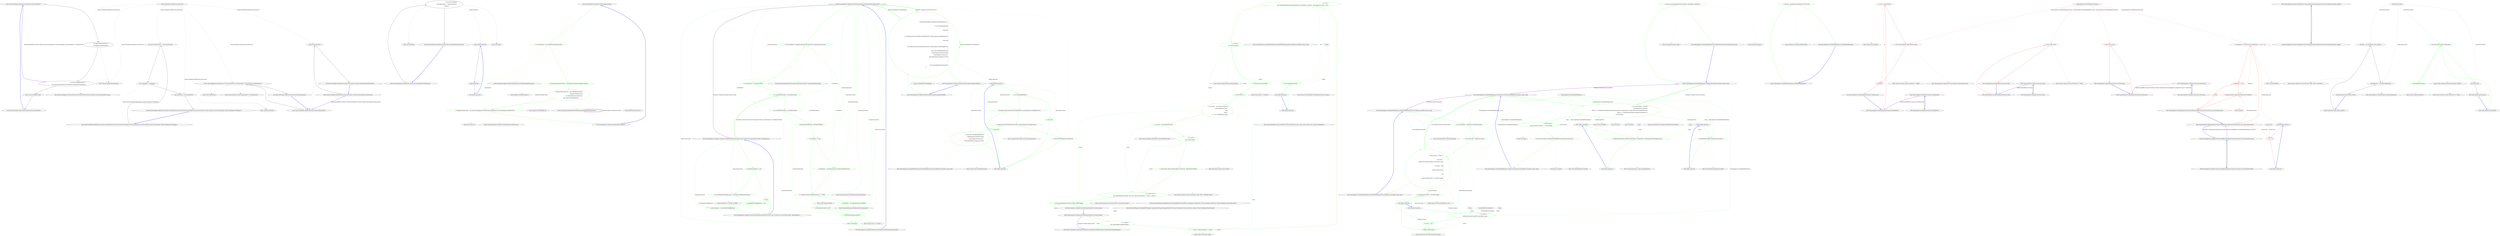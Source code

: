 digraph  {
m0_6 [cluster="Nancy.ViewEngines.DefaultViewLocationCache.GetLocatedViews()", file="DefaultViewLocationCache.cs", label="Entry Nancy.ViewEngines.DefaultViewLocationCache.GetLocatedViews()", span="19-19"];
m0_7 [cluster="Nancy.ViewEngines.DefaultViewLocationCache.GetLocatedViews()", file="DefaultViewLocationCache.cs", label="var supportedViewExtensions =\r\n                GetSupportedViewExtensions()", span="21-22"];
m0_8 [cluster="Nancy.ViewEngines.DefaultViewLocationCache.GetLocatedViews()", file="DefaultViewLocationCache.cs", label="var viewsLocatedByProviders = \r\n                this.viewLocationProvider.GetLocatedViews(supportedViewExtensions)", span="24-25"];
m0_9 [cluster="Nancy.ViewEngines.DefaultViewLocationCache.GetLocatedViews()", file="DefaultViewLocationCache.cs", label="return viewsLocatedByProviders;", span="27-27"];
m0_10 [cluster="Nancy.ViewEngines.DefaultViewLocationCache.GetLocatedViews()", file="DefaultViewLocationCache.cs", label="Exit Nancy.ViewEngines.DefaultViewLocationCache.GetLocatedViews()", span="19-19"];
m0_12 [cluster="Nancy.ViewEngines.IViewLocationProvider.GetLocatedViews(System.Collections.Generic.IEnumerable<string>)", file="DefaultViewLocationCache.cs", label="Entry Nancy.ViewEngines.IViewLocationProvider.GetLocatedViews(System.Collections.Generic.IEnumerable<string>)", span="15-15"];
m0_25 [cluster="Unk.GetEnumerator", file="DefaultViewLocationCache.cs", label="Entry Unk.GetEnumerator", span=""];
m0_21 [cluster="Nancy.ViewEngines.DefaultViewLocationCache.GetEnumerator()", file="DefaultViewLocationCache.cs", label="Entry Nancy.ViewEngines.DefaultViewLocationCache.GetEnumerator()", span="37-37"];
m0_22 [cluster="Nancy.ViewEngines.DefaultViewLocationCache.GetEnumerator()", file="DefaultViewLocationCache.cs", label="return StaticConfiguration.DisableCaches ? this.GetLocatedViews().GetEnumerator() : this.locatedViews.GetEnumerator();", span="39-39"];
m0_23 [cluster="Nancy.ViewEngines.DefaultViewLocationCache.GetEnumerator()", file="DefaultViewLocationCache.cs", label="Exit Nancy.ViewEngines.DefaultViewLocationCache.GetEnumerator()", span="37-37"];
m0_26 [cluster="Nancy.ViewEngines.DefaultViewLocationCache.System.Collections.IEnumerable.GetEnumerator()", file="DefaultViewLocationCache.cs", label="Entry Nancy.ViewEngines.DefaultViewLocationCache.System.Collections.IEnumerable.GetEnumerator()", span="42-42"];
m0_27 [cluster="Nancy.ViewEngines.DefaultViewLocationCache.System.Collections.IEnumerable.GetEnumerator()", file="DefaultViewLocationCache.cs", label="return GetEnumerator();", span="44-44"];
m0_28 [cluster="Nancy.ViewEngines.DefaultViewLocationCache.System.Collections.IEnumerable.GetEnumerator()", file="DefaultViewLocationCache.cs", label="Exit Nancy.ViewEngines.DefaultViewLocationCache.System.Collections.IEnumerable.GetEnumerator()", span="42-42"];
m0_11 [cluster="Unk.GetSupportedViewExtensions", file="DefaultViewLocationCache.cs", label="Entry Unk.GetSupportedViewExtensions", span=""];
m0_16 [cluster="Unk.SelectMany", file="DefaultViewLocationCache.cs", label="Entry Unk.SelectMany", span=""];
m0_24 [cluster="System.Collections.Generic.IEnumerable<T>.GetEnumerator()", file="DefaultViewLocationCache.cs", label="Entry System.Collections.Generic.IEnumerable<T>.GetEnumerator()", span="0-0"];
m0_5 [cluster="Unk.GetLocatedViews", file="DefaultViewLocationCache.cs", label="Entry Unk.GetLocatedViews", span=""];
m0_0 [cluster="Nancy.ViewEngines.DefaultViewLocationCache.DefaultViewLocationCache(Nancy.ViewEngines.IViewLocationProvider, System.Collections.Generic.IEnumerable<Nancy.ViewEngines.IViewEngine>)", file="DefaultViewLocationCache.cs", label="Entry Nancy.ViewEngines.DefaultViewLocationCache.DefaultViewLocationCache(Nancy.ViewEngines.IViewLocationProvider, System.Collections.Generic.IEnumerable<Nancy.ViewEngines.IViewEngine>)", span="12-12"];
m0_1 [cluster="Nancy.ViewEngines.DefaultViewLocationCache.DefaultViewLocationCache(Nancy.ViewEngines.IViewLocationProvider, System.Collections.Generic.IEnumerable<Nancy.ViewEngines.IViewEngine>)", file="DefaultViewLocationCache.cs", label="this.viewLocationProvider = viewLocationProvider", span="14-14"];
m0_2 [cluster="Nancy.ViewEngines.DefaultViewLocationCache.DefaultViewLocationCache(Nancy.ViewEngines.IViewLocationProvider, System.Collections.Generic.IEnumerable<Nancy.ViewEngines.IViewEngine>)", file="DefaultViewLocationCache.cs", label="this.viewEngines = viewEngines", span="15-15"];
m0_3 [cluster="Nancy.ViewEngines.DefaultViewLocationCache.DefaultViewLocationCache(Nancy.ViewEngines.IViewLocationProvider, System.Collections.Generic.IEnumerable<Nancy.ViewEngines.IViewEngine>)", file="DefaultViewLocationCache.cs", label="this.locatedViews = GetLocatedViews()", span="16-16"];
m0_4 [cluster="Nancy.ViewEngines.DefaultViewLocationCache.DefaultViewLocationCache(Nancy.ViewEngines.IViewLocationProvider, System.Collections.Generic.IEnumerable<Nancy.ViewEngines.IViewEngine>)", file="DefaultViewLocationCache.cs", label="Exit Nancy.ViewEngines.DefaultViewLocationCache.DefaultViewLocationCache(Nancy.ViewEngines.IViewLocationProvider, System.Collections.Generic.IEnumerable<Nancy.ViewEngines.IViewEngine>)", span="12-12"];
m0_13 [cluster="Nancy.ViewEngines.DefaultViewLocationCache.GetSupportedViewExtensions()", file="DefaultViewLocationCache.cs", label="Entry Nancy.ViewEngines.DefaultViewLocationCache.GetSupportedViewExtensions()", span="30-30"];
m0_14 [cluster="Nancy.ViewEngines.DefaultViewLocationCache.GetSupportedViewExtensions()", file="DefaultViewLocationCache.cs", label="return this.viewEngines\r\n                .SelectMany(engine => engine.Extensions)\r\n                .Distinct();", span="32-34"];
m0_15 [cluster="Nancy.ViewEngines.DefaultViewLocationCache.GetSupportedViewExtensions()", file="DefaultViewLocationCache.cs", label="Exit Nancy.ViewEngines.DefaultViewLocationCache.GetSupportedViewExtensions()", span="30-30"];
m0_18 [cluster="lambda expression", file="DefaultViewLocationCache.cs", label="Entry lambda expression", span="33-33"];
m0_19 [cluster="lambda expression", file="DefaultViewLocationCache.cs", label="engine.Extensions", span="33-33"];
m0_20 [cluster="lambda expression", file="DefaultViewLocationCache.cs", label="Exit lambda expression", span="33-33"];
m0_17 [cluster="Unk.Distinct", file="DefaultViewLocationCache.cs", label="Entry Unk.Distinct", span=""];
m0_29 [file="DefaultViewLocationCache.cs", label="Nancy.ViewEngines.DefaultViewLocationCache", span=""];
m1_0 [cluster="Nancy.Diagnostics.DiagnosticsHook.DiagnosticsHook()", file="DiagnosticsHook.cs", label="Entry Nancy.Diagnostics.DiagnosticsHook.DiagnosticsHook()", span="18-18"];
m1_1 [cluster="Nancy.Diagnostics.DiagnosticsHook.DiagnosticsHook()", color=green, community=0, file="DiagnosticsHook.cs", label="0: var keyGenerator = new DefaultModuleKeyGenerator()", span="20-20"];
m1_2 [cluster="Nancy.Diagnostics.DiagnosticsHook.DiagnosticsHook()", color=green, community=0, file="DiagnosticsHook.cs", label="0: var diagnosticsModuleCatalog = new DiagnosticsModuleCatalog(keyGenerator)", span="21-21"];
m1_4 [cluster="Nancy.Diagnostics.DiagnosticsHook.DiagnosticsHook()", color=green, community=0, file="DiagnosticsHook.cs", label="0: DiagnosticsRouteCache = new RouteCache(diagnosticsModuleCatalog, keyGenerator, new DefaultNancyContextFactory())", span="28-28"];
m1_3 [cluster="Nancy.Diagnostics.DiagnosticsHook.DiagnosticsHook()", color=green, community=1, file="DiagnosticsHook.cs", label="1: DiagnosticsRouteResolver = new DefaultRouteResolver(\r\n                diagnosticsModuleCatalog,\r\n                new DefaultRoutePatternMatcher(),\r\n                new DiagnosticsModuleBuilder())", span="23-26"];
m1_5 [cluster="Nancy.Diagnostics.DiagnosticsHook.DiagnosticsHook()", file="DiagnosticsHook.cs", label="Exit Nancy.Diagnostics.DiagnosticsHook.DiagnosticsHook()", span="18-18"];
m1_29 [cluster="Nancy.Diagnostics.DiagnosticsHook.ExecuteDiagnosticsModule(Nancy.NancyContext)", file="DiagnosticsHook.cs", label="Entry Nancy.Diagnostics.DiagnosticsHook.ExecuteDiagnosticsModule(Nancy.NancyContext)", span="58-58"];
m1_30 [cluster="Nancy.Diagnostics.DiagnosticsHook.ExecuteDiagnosticsModule(Nancy.NancyContext)", color=green, community=0, file="DiagnosticsHook.cs", label="0: var resolveResult = DiagnosticsRouteResolver.Resolve(ctx, DiagnosticsRouteCache)", span="61-61"];
m1_31 [cluster="Nancy.Diagnostics.DiagnosticsHook.ExecuteDiagnosticsModule(Nancy.NancyContext)", color=green, community=0, file="DiagnosticsHook.cs", label="0: ctx.Parameters = resolveResult.Item2", span="63-63"];
m1_32 [cluster="Nancy.Diagnostics.DiagnosticsHook.ExecuteDiagnosticsModule(Nancy.NancyContext)", color=green, community=0, file="DiagnosticsHook.cs", label="1: var resolveResultPreReq = resolveResult.Item3", span="64-64"];
m1_33 [cluster="Nancy.Diagnostics.DiagnosticsHook.ExecuteDiagnosticsModule(Nancy.NancyContext)", color=green, community=0, file="DiagnosticsHook.cs", label="0: var resolveResultPostReq = resolveResult.Item4", span="65-65"];
m1_36 [cluster="Nancy.Diagnostics.DiagnosticsHook.ExecuteDiagnosticsModule(Nancy.NancyContext)", color=green, community=0, file="DiagnosticsHook.cs", label="1: ctx.Response = resolveResult.Item1.Invoke(resolveResult.Item2)", span="70-70"];
m1_34 [cluster="Nancy.Diagnostics.DiagnosticsHook.ExecuteDiagnosticsModule(Nancy.NancyContext)", color=green, community=0, file="DiagnosticsHook.cs", label="1: ExecuteRoutePreReq(ctx, resolveResultPreReq)", span="66-66"];
m1_35 [cluster="Nancy.Diagnostics.DiagnosticsHook.ExecuteDiagnosticsModule(Nancy.NancyContext)", color=green, community=0, file="DiagnosticsHook.cs", label="0: ctx.Response == null", span="68-68"];
m1_37 [cluster="Nancy.Diagnostics.DiagnosticsHook.ExecuteDiagnosticsModule(Nancy.NancyContext)", color=green, community=0, file="DiagnosticsHook.cs", label="0: ctx.Request.Method.ToUpperInvariant() == ''HEAD''", span="73-73"];
m1_38 [cluster="Nancy.Diagnostics.DiagnosticsHook.ExecuteDiagnosticsModule(Nancy.NancyContext)", color=green, community=0, file="DiagnosticsHook.cs", label="1: ctx.Response = new HeadResponse(ctx.Response)", span="75-75"];
m1_39 [cluster="Nancy.Diagnostics.DiagnosticsHook.ExecuteDiagnosticsModule(Nancy.NancyContext)", color=green, community=0, file="DiagnosticsHook.cs", label="0: resolveResultPostReq != null", span="78-78"];
m1_40 [cluster="Nancy.Diagnostics.DiagnosticsHook.ExecuteDiagnosticsModule(Nancy.NancyContext)", color=green, community=0, file="DiagnosticsHook.cs", label="1: resolveResultPostReq.Invoke(ctx)", span="80-80"];
m1_41 [cluster="Nancy.Diagnostics.DiagnosticsHook.ExecuteDiagnosticsModule(Nancy.NancyContext)", color=green, community=0, file="DiagnosticsHook.cs", label="0: return ctx.Response;", span="84-84"];
m1_42 [cluster="Nancy.Diagnostics.DiagnosticsHook.ExecuteDiagnosticsModule(Nancy.NancyContext)", file="DiagnosticsHook.cs", label="Exit Nancy.Diagnostics.DiagnosticsHook.ExecuteDiagnosticsModule(Nancy.NancyContext)", span="58-58"];
m1_6 [cluster="Nancy.Bootstrapper.DefaultModuleKeyGenerator.DefaultModuleKeyGenerator()", file="DiagnosticsHook.cs", label="Entry Nancy.Bootstrapper.DefaultModuleKeyGenerator.DefaultModuleKeyGenerator()", span="7-7"];
m1_47 [cluster="Nancy.HeadResponse.HeadResponse(Nancy.Response)", file="DiagnosticsHook.cs", label="Entry Nancy.HeadResponse.HeadResponse(Nancy.Response)", span="13-13"];
m1_28 [cluster="System.IO.Path.GetFileName(string)", file="DiagnosticsHook.cs", label="Entry System.IO.Path.GetFileName(string)", span="0-0"];
m1_27 [cluster="Nancy.Diagnostics.EmbeddedFileResponse.EmbeddedFileResponse(System.Reflection.Assembly, string, string)", file="DiagnosticsHook.cs", label="Entry Nancy.Diagnostics.EmbeddedFileResponse.EmbeddedFileResponse(System.Reflection.Assembly, string, string)", span="17-17"];
m1_55 [cluster="System.Func<T, TResult>.Invoke(T)", file="DiagnosticsHook.cs", label="Entry System.Func<T, TResult>.Invoke(T)", span="0-0"];
m1_46 [cluster="string.ToUpperInvariant()", file="DiagnosticsHook.cs", label="Entry string.ToUpperInvariant()", span="0-0"];
m1_48 [cluster="System.Action<T>.Invoke(T)", file="DiagnosticsHook.cs", label="Entry System.Action<T>.Invoke(T)", span="0-0"];
m1_9 [cluster="Nancy.Routing.DefaultRoutePatternMatcher.DefaultRoutePatternMatcher()", file="DiagnosticsHook.cs", label="Entry Nancy.Routing.DefaultRoutePatternMatcher.DefaultRoutePatternMatcher()", span="12-12"];
m1_11 [cluster="RouteCache.cstr", file="DiagnosticsHook.cs", label="Entry RouteCache.cstr", span=""];
m1_8 [cluster="DefaultRouteResolver.cstr", file="DiagnosticsHook.cs", label="Entry DefaultRouteResolver.cstr", span=""];
m1_26 [cluster="string.StartsWith(string, System.StringComparison)", file="DiagnosticsHook.cs", label="Entry string.StartsWith(string, System.StringComparison)", span="0-0"];
m1_12 [cluster="Nancy.DefaultNancyContextFactory.DefaultNancyContextFactory()", file="DiagnosticsHook.cs", label="Entry Nancy.DefaultNancyContextFactory.DefaultNancyContextFactory()", span="5-5"];
m1_13 [cluster="Nancy.Diagnostics.DiagnosticsHook.Enable(Nancy.Bootstrapper.IPipelines)", file="DiagnosticsHook.cs", label="Entry Nancy.Diagnostics.DiagnosticsHook.Enable(Nancy.Bootstrapper.IPipelines)", span="31-31"];
m1_14 [cluster="Nancy.Diagnostics.DiagnosticsHook.Enable(Nancy.Bootstrapper.IPipelines)", color=green, community=1, file="DiagnosticsHook.cs", label="1: pipelines.BeforeRequest.AddItemToStartOfPipeline(ctx =>\r\n                {\r\n                    if (!ctx.ControlPanelEnabled)\r\n                    {\r\n                        return null;\r\n                    }\r\n\r\n                    if (!ctx.Request.Path.StartsWith(ControlPanelPrefix, StringComparison.OrdinalIgnoreCase))\r\n                    {\r\n                        return null;\r\n                    }\r\n\r\n                    if (ctx.Request.Path.StartsWith(ResourcePrefix, StringComparison.OrdinalIgnoreCase))\r\n                    {\r\n                        return new EmbeddedFileResponse(\r\n                            typeof(DiagnosticsHook).Assembly,\r\n                            ''Nancy.Diagnostics.Resources'',\r\n                            Path.GetFileName(ctx.Request.Url.Path)\r\n                            );\r\n                    }\r\n\r\n                    return ExecuteDiagnosticsModule(ctx);\r\n                })", span="33-55"];
m1_15 [cluster="Nancy.Diagnostics.DiagnosticsHook.Enable(Nancy.Bootstrapper.IPipelines)", file="DiagnosticsHook.cs", label="Exit Nancy.Diagnostics.DiagnosticsHook.Enable(Nancy.Bootstrapper.IPipelines)", span="31-31"];
m1_7 [cluster="DiagnosticsModuleCatalog.cstr", file="DiagnosticsHook.cs", label="Entry DiagnosticsModuleCatalog.cstr", span=""];
m1_10 [cluster="DiagnosticsModuleBuilder.cstr", file="DiagnosticsHook.cs", label="Entry DiagnosticsModuleBuilder.cstr", span=""];
m1_43 [cluster="Nancy.Routing.IRouteResolver.Resolve(Nancy.NancyContext, Nancy.Routing.IRouteCache)", file="DiagnosticsHook.cs", label="Entry Nancy.Routing.IRouteResolver.Resolve(Nancy.NancyContext, Nancy.Routing.IRouteCache)", span="15-15"];
m1_17 [cluster="lambda expression", file="DiagnosticsHook.cs", label="Entry lambda expression", span="33-55"];
m1_18 [cluster="lambda expression", color=green, community=0, file="DiagnosticsHook.cs", label="0: !ctx.ControlPanelEnabled", span="35-35"];
m1_19 [cluster="lambda expression", color=green, community=0, file="DiagnosticsHook.cs", label="0: return null;", span="37-37"];
m1_20 [cluster="lambda expression", color=green, community=0, file="DiagnosticsHook.cs", label="1: !ctx.Request.Path.StartsWith(ControlPanelPrefix, StringComparison.OrdinalIgnoreCase)", span="40-40"];
m1_21 [cluster="lambda expression", color=green, community=0, file="DiagnosticsHook.cs", label="0: return null;", span="42-42"];
m1_22 [cluster="lambda expression", color=green, community=0, file="DiagnosticsHook.cs", label="1: ctx.Request.Path.StartsWith(ResourcePrefix, StringComparison.OrdinalIgnoreCase)", span="45-45"];
m1_23 [cluster="lambda expression", color=green, community=1, file="DiagnosticsHook.cs", label="0: return new EmbeddedFileResponse(\r\n                            typeof(DiagnosticsHook).Assembly,\r\n                            ''Nancy.Diagnostics.Resources'',\r\n                            Path.GetFileName(ctx.Request.Url.Path)\r\n                            );", span="47-51"];
m1_24 [cluster="lambda expression", color=green, community=0, file="DiagnosticsHook.cs", label="0: return ExecuteDiagnosticsModule(ctx);", span="54-54"];
m1_25 [cluster="lambda expression", file="DiagnosticsHook.cs", label="Exit lambda expression", span="33-55"];
m1_45 [cluster="Nancy.Routing.Route.Invoke(Nancy.DynamicDictionary)", file="DiagnosticsHook.cs", label="Entry Nancy.Routing.Route.Invoke(Nancy.DynamicDictionary)", span="26-26"];
m1_16 [cluster="Unk.AddItemToStartOfPipeline", file="DiagnosticsHook.cs", label="Entry Unk.AddItemToStartOfPipeline", span=""];
m1_44 [cluster="Nancy.Diagnostics.DiagnosticsHook.ExecuteRoutePreReq(Nancy.NancyContext, System.Func<Nancy.NancyContext, Nancy.Response>)", file="DiagnosticsHook.cs", label="Entry Nancy.Diagnostics.DiagnosticsHook.ExecuteRoutePreReq(Nancy.NancyContext, System.Func<Nancy.NancyContext, Nancy.Response>)", span="87-87"];
m1_49 [cluster="Nancy.Diagnostics.DiagnosticsHook.ExecuteRoutePreReq(Nancy.NancyContext, System.Func<Nancy.NancyContext, Nancy.Response>)", color=green, community=0, file="DiagnosticsHook.cs", label="0: resolveResultPreReq == null", span="89-89"];
m1_50 [cluster="Nancy.Diagnostics.DiagnosticsHook.ExecuteRoutePreReq(Nancy.NancyContext, System.Func<Nancy.NancyContext, Nancy.Response>)", color=green, community=0, file="DiagnosticsHook.cs", label="1: return;", span="91-91"];
m1_51 [cluster="Nancy.Diagnostics.DiagnosticsHook.ExecuteRoutePreReq(Nancy.NancyContext, System.Func<Nancy.NancyContext, Nancy.Response>)", color=green, community=0, file="DiagnosticsHook.cs", label="0: var resolveResultPreReqResponse = resolveResultPreReq.Invoke(context)", span="94-94"];
m1_52 [cluster="Nancy.Diagnostics.DiagnosticsHook.ExecuteRoutePreReq(Nancy.NancyContext, System.Func<Nancy.NancyContext, Nancy.Response>)", color=green, community=0, file="DiagnosticsHook.cs", label="0: resolveResultPreReqResponse != null", span="96-96"];
m1_53 [cluster="Nancy.Diagnostics.DiagnosticsHook.ExecuteRoutePreReq(Nancy.NancyContext, System.Func<Nancy.NancyContext, Nancy.Response>)", color=green, community=0, file="DiagnosticsHook.cs", label="1: context.Response = resolveResultPreReqResponse", span="98-98"];
m1_54 [cluster="Nancy.Diagnostics.DiagnosticsHook.ExecuteRoutePreReq(Nancy.NancyContext, System.Func<Nancy.NancyContext, Nancy.Response>)", file="DiagnosticsHook.cs", label="Exit Nancy.Diagnostics.DiagnosticsHook.ExecuteRoutePreReq(Nancy.NancyContext, System.Func<Nancy.NancyContext, Nancy.Response>)", span="87-87"];
m6_16 [cluster="Nancy.Diagnostics.EmbeddedFileResponse.EmbeddedFileResponse(System.Reflection.Assembly, string, string)", file="DiagnosticsViewRenderer.cs", label="Entry Nancy.Diagnostics.EmbeddedFileResponse.EmbeddedFileResponse(System.Reflection.Assembly, string, string)", span="17-17"];
m6_0 [cluster="Nancy.Diagnostics.DiagnosticsViewRenderer.RenderView(string, dynamic)", file="DiagnosticsViewRenderer.cs", label="Entry Nancy.Diagnostics.DiagnosticsViewRenderer.RenderView(string, dynamic)", span="19-19"];
m6_1 [cluster="Nancy.Diagnostics.DiagnosticsViewRenderer.RenderView(string, dynamic)", color=green, community=1, file="DiagnosticsViewRenderer.cs", label="0: var engine =\r\n                new SuperSimpleViewEngineWrapper()", span="21-22"];
m6_2 [cluster="Nancy.Diagnostics.DiagnosticsViewRenderer.RenderView(string, dynamic)", color=green, community=0, file="DiagnosticsViewRenderer.cs", label="1: name = string.Concat(name, ''.sshtml'')", span="24-24"];
m6_12 [cluster="Nancy.Diagnostics.DiagnosticsViewRenderer.RenderView(string, dynamic)", color=green, community=0, file="DiagnosticsViewRenderer.cs", label="1: return engine.RenderView(location, model, renderContext);", span="51-51"];
m6_3 [cluster="Nancy.Diagnostics.DiagnosticsViewRenderer.RenderView(string, dynamic)", color=green, community=1, file="DiagnosticsViewRenderer.cs", label="1: var view =\r\n                new EmbeddedFileResponse(typeof(DiagnosticsViewRenderer).Assembly, ''Nancy.Diagnostics.Views'', name)", span="26-27"];
m6_7 [cluster="Nancy.Diagnostics.DiagnosticsViewRenderer.RenderView(string, dynamic)", color=green, community=1, file="DiagnosticsViewRenderer.cs", label="1: var location = new ViewLocationResult(\r\n                ''Nancy/Diagnostics/Views'',\r\n                name,\r\n                ''sshtml'',\r\n                () => new StreamReader(stream))", span="35-39"];
m6_11 [cluster="Nancy.Diagnostics.DiagnosticsViewRenderer.RenderView(string, dynamic)", color=green, community=0, file="DiagnosticsViewRenderer.cs", label="1: var renderContext = \r\n                new DefaultRenderContext(null, cache, new ViewLocationContext() { Context = context })", span="48-49"];
m6_4 [cluster="Nancy.Diagnostics.DiagnosticsViewRenderer.RenderView(string, dynamic)", color=green, community=1, file="DiagnosticsViewRenderer.cs", label="1: var stream =\r\n                new MemoryStream()", span="29-30"];
m6_5 [cluster="Nancy.Diagnostics.DiagnosticsViewRenderer.RenderView(string, dynamic)", color=green, community=0, file="DiagnosticsViewRenderer.cs", label="1: view.Contents.Invoke(stream)", span="32-32"];
m6_6 [cluster="Nancy.Diagnostics.DiagnosticsViewRenderer.RenderView(string, dynamic)", color=green, community=0, file="DiagnosticsViewRenderer.cs", label="1: stream.Position = 0", span="33-33"];
m6_8 [cluster="Nancy.Diagnostics.DiagnosticsViewRenderer.RenderView(string, dynamic)", color=green, community=0, file="DiagnosticsViewRenderer.cs", label="1: var cache = new DefaultViewCache()", span="41-41"];
m6_9 [cluster="Nancy.Diagnostics.DiagnosticsViewRenderer.RenderView(string, dynamic)", color=green, community=0, file="DiagnosticsViewRenderer.cs", label="1: var context = \r\n                new NancyContext()", span="43-44"];
m6_10 [cluster="Nancy.Diagnostics.DiagnosticsViewRenderer.RenderView(string, dynamic)", color=green, community=0, file="DiagnosticsViewRenderer.cs", label="0: context.Items.Add(CsrfToken.DEFAULT_CSRF_KEY, ''DIAGNOSTICSTOKEN'')", span="46-46"];
m6_13 [cluster="Nancy.Diagnostics.DiagnosticsViewRenderer.RenderView(string, dynamic)", file="DiagnosticsViewRenderer.cs", label="Exit Nancy.Diagnostics.DiagnosticsViewRenderer.RenderView(string, dynamic)", span="19-19"];
m6_29 [cluster="System.IO.StreamReader.StreamReader(System.IO.Stream)", file="DiagnosticsViewRenderer.cs", label="Entry System.IO.StreamReader.StreamReader(System.IO.Stream)", span="0-0"];
m6_23 [cluster="Nancy.ViewEngines.DefaultRenderContext.DefaultRenderContext(Nancy.ViewEngines.IViewResolver, Nancy.ViewEngines.IViewCache, Nancy.ViewEngines.ViewLocationContext)", file="DiagnosticsViewRenderer.cs", label="Entry Nancy.ViewEngines.DefaultRenderContext.DefaultRenderContext(Nancy.ViewEngines.IViewResolver, Nancy.ViewEngines.IViewCache, Nancy.ViewEngines.ViewLocationContext)", span="24-24"];
m6_19 [cluster="Nancy.ViewEngines.ViewLocationResult.ViewLocationResult(string, string, string, System.Func<System.IO.TextReader>)", file="DiagnosticsViewRenderer.cs", label="Entry Nancy.ViewEngines.ViewLocationResult.ViewLocationResult(string, string, string, System.Func<System.IO.TextReader>)", span="17-17"];
m6_15 [cluster="string.Concat(string, string)", file="DiagnosticsViewRenderer.cs", label="Entry string.Concat(string, string)", span="0-0"];
m6_20 [cluster="Nancy.ViewEngines.DefaultViewCache.DefaultViewCache()", file="DiagnosticsViewRenderer.cs", label="Entry Nancy.ViewEngines.DefaultViewCache.DefaultViewCache()", span="15-15"];
m6_21 [cluster="Nancy.NancyContext.NancyContext()", file="DiagnosticsViewRenderer.cs", label="Entry Nancy.NancyContext.NancyContext()", span="17-17"];
m6_24 [cluster="Nancy.ViewEngines.ViewLocationContext.ViewLocationContext()", file="DiagnosticsViewRenderer.cs", label="Entry Nancy.ViewEngines.ViewLocationContext.ViewLocationContext()", span="5-5"];
m6_18 [cluster="System.Action<T>.Invoke(T)", file="DiagnosticsViewRenderer.cs", label="Entry System.Action<T>.Invoke(T)", span="0-0"];
m6_22 [cluster="System.Collections.Generic.IDictionary<TKey, TValue>.Add(TKey, TValue)", file="DiagnosticsViewRenderer.cs", label="Entry System.Collections.Generic.IDictionary<TKey, TValue>.Add(TKey, TValue)", span="0-0"];
m6_26 [cluster="lambda expression", file="DiagnosticsViewRenderer.cs", label="Entry lambda expression", span="39-39"];
m6_27 [cluster="lambda expression", color=green, community=0, file="DiagnosticsViewRenderer.cs", label="1: new StreamReader(stream)", span="39-39"];
m6_28 [cluster="lambda expression", file="DiagnosticsViewRenderer.cs", label="Exit lambda expression", span="39-39"];
m6_14 [cluster="Nancy.ViewEngines.SuperSimpleViewEngine.SuperSimpleViewEngineWrapper.SuperSimpleViewEngineWrapper()", file="DiagnosticsViewRenderer.cs", label="Entry Nancy.ViewEngines.SuperSimpleViewEngine.SuperSimpleViewEngineWrapper.SuperSimpleViewEngineWrapper()", span="11-11"];
m6_25 [cluster="Nancy.ViewEngines.SuperSimpleViewEngine.SuperSimpleViewEngineWrapper.RenderView(Nancy.ViewEngines.ViewLocationResult, dynamic, Nancy.ViewEngines.IRenderContext)", file="DiagnosticsViewRenderer.cs", label="Entry Nancy.ViewEngines.SuperSimpleViewEngine.SuperSimpleViewEngineWrapper.RenderView(Nancy.ViewEngines.ViewLocationResult, dynamic, Nancy.ViewEngines.IRenderContext)", span="43-43"];
m6_17 [cluster="System.IO.MemoryStream.MemoryStream()", file="DiagnosticsViewRenderer.cs", label="Entry System.IO.MemoryStream.MemoryStream()", span="0-0"];
m6_30 [file="DiagnosticsViewRenderer.cs", label=stream, span=""];
m7_41 [cluster="string.Replace(string, string)", file="EmbeddedFileResponse.cs", label="Entry string.Replace(string, string)", span="0-0"];
m7_17 [cluster="System.IO.Stream.CopyTo(System.IO.Stream)", file="EmbeddedFileResponse.cs", label="Entry System.IO.Stream.CopyTo(System.IO.Stream)", span="0-0"];
m7_4 [cluster="Nancy.Diagnostics.EmbeddedFileResponse.EmbeddedFileResponse(System.Reflection.Assembly, string, string)", file="EmbeddedFileResponse.cs", label="Entry Nancy.Diagnostics.EmbeddedFileResponse.EmbeddedFileResponse(System.Reflection.Assembly, string, string)", span="17-17"];
m7_5 [cluster="Nancy.Diagnostics.EmbeddedFileResponse.EmbeddedFileResponse(System.Reflection.Assembly, string, string)", color=green, community=0, file="EmbeddedFileResponse.cs", label="0: this.ContentType = MimeTypes.GetMimeType(name)", span="19-19"];
m7_6 [cluster="Nancy.Diagnostics.EmbeddedFileResponse.EmbeddedFileResponse(System.Reflection.Assembly, string, string)", color=green, community=0, file="EmbeddedFileResponse.cs", label="1: this.StatusCode = HttpStatusCode.OK", span="20-20"];
m7_7 [cluster="Nancy.Diagnostics.EmbeddedFileResponse.EmbeddedFileResponse(System.Reflection.Assembly, string, string)", color=green, community=1, file="EmbeddedFileResponse.cs", label="0: this.Contents = stream =>\r\n            {\r\n                var content = \r\n                    GetResourceContent(assembly, resourcePath, name);\r\n\r\n                if (content != null)\r\n                {\r\n                    content.CopyTo(stream);\r\n                }\r\n                else\r\n                {\r\n                    stream.Write(ErrorText, 0, ErrorText.Length);\r\n                }\r\n            }", span="22-35"];
m7_8 [cluster="Nancy.Diagnostics.EmbeddedFileResponse.EmbeddedFileResponse(System.Reflection.Assembly, string, string)", file="EmbeddedFileResponse.cs", label="Exit Nancy.Diagnostics.EmbeddedFileResponse.EmbeddedFileResponse(System.Reflection.Assembly, string, string)", span="17-17"];
m7_24 [cluster="Unk.Where", file="EmbeddedFileResponse.cs", label="Entry Unk.Where", span=""];
m7_3 [cluster="System.Text.Encoding.GetBytes(string)", file="EmbeddedFileResponse.cs", label="Entry System.Text.Encoding.GetBytes(string)", span="0-0"];
m7_27 [cluster="Unk.Concat", file="EmbeddedFileResponse.cs", label="Entry Unk.Concat", span=""];
m7_29 [cluster="Unk.GetManifestResourceStream", file="EmbeddedFileResponse.cs", label="Entry Unk.GetManifestResourceStream", span=""];
m7_0 [cluster="Nancy.Diagnostics.EmbeddedFileResponse.EmbeddedFileResponse()", file="EmbeddedFileResponse.cs", label="Entry Nancy.Diagnostics.EmbeddedFileResponse.EmbeddedFileResponse()", span="12-12"];
m7_1 [cluster="Nancy.Diagnostics.EmbeddedFileResponse.EmbeddedFileResponse()", color=green, community=0, file="EmbeddedFileResponse.cs", label="1: ErrorText = Encoding.UTF8.GetBytes(''NOT FOUND'')", span="14-14"];
m7_2 [cluster="Nancy.Diagnostics.EmbeddedFileResponse.EmbeddedFileResponse()", file="EmbeddedFileResponse.cs", label="Exit Nancy.Diagnostics.EmbeddedFileResponse.EmbeddedFileResponse()", span="12-12"];
m7_38 [cluster="Unk.GetFileNameFromResourceName", file="EmbeddedFileResponse.cs", label="Entry Unk.GetFileNameFromResourceName", span=""];
m7_18 [cluster="System.IO.Stream.Write(byte[], int, int)", file="EmbeddedFileResponse.cs", label="Entry System.IO.Stream.Write(byte[], int, int)", span="0-0"];
m7_16 [cluster="Nancy.Diagnostics.EmbeddedFileResponse.GetResourceContent(System.Reflection.Assembly, string, string)", file="EmbeddedFileResponse.cs", label="Entry Nancy.Diagnostics.EmbeddedFileResponse.GetResourceContent(System.Reflection.Assembly, string, string)", span="38-38"];
m7_19 [cluster="Nancy.Diagnostics.EmbeddedFileResponse.GetResourceContent(System.Reflection.Assembly, string, string)", color=green, community=1, file="EmbeddedFileResponse.cs", label="0: var resourceName = assembly\r\n                .GetManifestResourceNames()\r\n                .Where(x => GetFileNameFromResourceName(resourcePath, x).Equals(name, StringComparison.OrdinalIgnoreCase))\r\n                .Select(x => GetFileNameFromResourceName(resourcePath, x))\r\n                .FirstOrDefault()", span="40-44"];
m7_20 [cluster="Nancy.Diagnostics.EmbeddedFileResponse.GetResourceContent(System.Reflection.Assembly, string, string)", color=green, community=1, file="EmbeddedFileResponse.cs", label="0: resourceName =\r\n                string.Concat(resourcePath, ''.'', resourceName)", span="46-47"];
m7_21 [cluster="Nancy.Diagnostics.EmbeddedFileResponse.GetResourceContent(System.Reflection.Assembly, string, string)", color=green, community=0, file="EmbeddedFileResponse.cs", label="0: return this.GetType().Assembly.GetManifestResourceStream(resourceName);", span="49-49"];
m7_22 [cluster="Nancy.Diagnostics.EmbeddedFileResponse.GetResourceContent(System.Reflection.Assembly, string, string)", file="EmbeddedFileResponse.cs", label="Exit Nancy.Diagnostics.EmbeddedFileResponse.GetResourceContent(System.Reflection.Assembly, string, string)", span="38-38"];
m7_33 [cluster="Nancy.Diagnostics.EmbeddedFileResponse.GetFileNameFromResourceName(string, string)", file="EmbeddedFileResponse.cs", label="Entry Nancy.Diagnostics.EmbeddedFileResponse.GetFileNameFromResourceName(string, string)", span="52-52"];
m7_39 [cluster="Nancy.Diagnostics.EmbeddedFileResponse.GetFileNameFromResourceName(string, string)", color=green, community=0, file="EmbeddedFileResponse.cs", label="1: return resourceName.Replace(resourcePath, string.Empty).Substring(1);", span="54-54"];
m7_40 [cluster="Nancy.Diagnostics.EmbeddedFileResponse.GetFileNameFromResourceName(string, string)", file="EmbeddedFileResponse.cs", label="Exit Nancy.Diagnostics.EmbeddedFileResponse.GetFileNameFromResourceName(string, string)", span="52-52"];
m7_28 [cluster="object.GetType()", file="EmbeddedFileResponse.cs", label="Entry object.GetType()", span="0-0"];
m7_23 [cluster="System.Reflection.Assembly.GetManifestResourceNames()", file="EmbeddedFileResponse.cs", label="Entry System.Reflection.Assembly.GetManifestResourceNames()", span="0-0"];
m7_34 [cluster="string.Equals(string, System.StringComparison)", file="EmbeddedFileResponse.cs", label="Entry string.Equals(string, System.StringComparison)", span="0-0"];
m7_35 [cluster="lambda expression", file="EmbeddedFileResponse.cs", label="Entry lambda expression", span="43-43"];
m7_13 [cluster="lambda expression", color=green, community=0, file="EmbeddedFileResponse.cs", label="1: content.CopyTo(stream)", span="29-29"];
m7_14 [cluster="lambda expression", color=green, community=0, file="EmbeddedFileResponse.cs", label="0: stream.Write(ErrorText, 0, ErrorText.Length)", span="33-33"];
m7_11 [cluster="lambda expression", color=green, community=0, file="EmbeddedFileResponse.cs", label="0: var content = \r\n                    GetResourceContent(assembly, resourcePath, name)", span="24-25"];
m7_10 [cluster="lambda expression", file="EmbeddedFileResponse.cs", label="Entry lambda expression", span="22-35"];
m7_12 [cluster="lambda expression", color=green, community=0, file="EmbeddedFileResponse.cs", label="0: content != null", span="27-27"];
m7_15 [cluster="lambda expression", file="EmbeddedFileResponse.cs", label="Exit lambda expression", span="22-35"];
m7_30 [cluster="lambda expression", file="EmbeddedFileResponse.cs", label="Entry lambda expression", span="42-42"];
m7_31 [cluster="lambda expression", color=green, community=0, file="EmbeddedFileResponse.cs", label="1: GetFileNameFromResourceName(resourcePath, x).Equals(name, StringComparison.OrdinalIgnoreCase)", span="42-42"];
m7_32 [cluster="lambda expression", file="EmbeddedFileResponse.cs", label="Exit lambda expression", span="42-42"];
m7_36 [cluster="lambda expression", color=green, community=1, file="EmbeddedFileResponse.cs", label="0: GetFileNameFromResourceName(resourcePath, x)", span="43-43"];
m7_37 [cluster="lambda expression", file="EmbeddedFileResponse.cs", label="Exit lambda expression", span="43-43"];
m7_9 [cluster="Nancy.MimeTypes.GetMimeType(string)", file="EmbeddedFileResponse.cs", label="Entry Nancy.MimeTypes.GetMimeType(string)", span="584-584"];
m7_26 [cluster="Unk.FirstOrDefault", file="EmbeddedFileResponse.cs", label="Entry Unk.FirstOrDefault", span=""];
m7_42 [cluster="string.Substring(int)", file="EmbeddedFileResponse.cs", label="Entry string.Substring(int)", span="0-0"];
m7_25 [cluster="Unk.Select", file="EmbeddedFileResponse.cs", label="Entry Unk.Select", span=""];
m7_43 [file="EmbeddedFileResponse.cs", label="Nancy.Diagnostics.EmbeddedFileResponse", span=""];
m7_44 [file="EmbeddedFileResponse.cs", label="System.Reflection.Assembly", span=""];
m7_45 [file="EmbeddedFileResponse.cs", label=string, span=""];
m7_46 [file="EmbeddedFileResponse.cs", label=string, span=""];
m7_47 [file="EmbeddedFileResponse.cs", label=string, span=""];
m7_48 [file="EmbeddedFileResponse.cs", label=string, span=""];
m8_13 [cluster="System.Guid.NewGuid()", file="IDiagnosticSessions.cs", label="Entry System.Guid.NewGuid()", span="0-0"];
m8_15 [cluster="System.Collections.Generic.ICollection<T>.Add(T)", file="IDiagnosticSessions.cs", label="Entry System.Collections.Generic.ICollection<T>.Add(T)", span="0-0"];
m8_8 [cluster="Nancy.Diagnostics.DefaultDiagnosticSessions.CreateSession()", file="IDiagnosticSessions.cs", label="Entry Nancy.Diagnostics.DefaultDiagnosticSessions.CreateSession()", span="21-21"];
m8_9 [cluster="Nancy.Diagnostics.DefaultDiagnosticSessions.CreateSession()", color=red, community=0, file="IDiagnosticSessions.cs", label="1: var id = Guid.NewGuid()", span="23-23"];
m8_10 [cluster="Nancy.Diagnostics.DefaultDiagnosticSessions.CreateSession()", color=red, community=0, file="IDiagnosticSessions.cs", label="0: this.sessions.Add(new DiagnosticSession(id))", span="25-25"];
m8_11 [cluster="Nancy.Diagnostics.DefaultDiagnosticSessions.CreateSession()", color=red, community=0, file="IDiagnosticSessions.cs", label="0: return id;", span="27-27"];
m8_12 [cluster="Nancy.Diagnostics.DefaultDiagnosticSessions.CreateSession()", file="IDiagnosticSessions.cs", label="Exit Nancy.Diagnostics.DefaultDiagnosticSessions.CreateSession()", span="21-21"];
m8_6 [cluster="Nancy.Diagnostics.IDiagnosticSessions.Clear()", file="IDiagnosticSessions.cs", label="Entry Nancy.Diagnostics.IDiagnosticSessions.Clear()", span="14-14"];
m8_7 [cluster="Nancy.Diagnostics.IDiagnosticSessions.Clear()", file="IDiagnosticSessions.cs", label="Exit Nancy.Diagnostics.IDiagnosticSessions.Clear()", span="14-14"];
m8_22 [cluster="Unk.FirstOrDefault", file="IDiagnosticSessions.cs", label="Entry Unk.FirstOrDefault", span=""];
m8_30 [cluster="Nancy.Diagnostics.DefaultDiagnosticSessions.Clear()", file="IDiagnosticSessions.cs", label="Entry Nancy.Diagnostics.DefaultDiagnosticSessions.Clear()", span="48-48"];
m8_31 [cluster="Nancy.Diagnostics.DefaultDiagnosticSessions.Clear()", color=red, community=0, file="IDiagnosticSessions.cs", label="1: this.sessions.Clear()", span="50-50"];
m8_32 [cluster="Nancy.Diagnostics.DefaultDiagnosticSessions.Clear()", file="IDiagnosticSessions.cs", label="Exit Nancy.Diagnostics.DefaultDiagnosticSessions.Clear()", span="48-48"];
m8_2 [cluster="Nancy.Diagnostics.IDiagnosticSessions.AddRequestDiagnosticToSession(System.Guid, Nancy.NancyContext)", file="IDiagnosticSessions.cs", label="Entry Nancy.Diagnostics.IDiagnosticSessions.AddRequestDiagnosticToSession(System.Guid, Nancy.NancyContext)", span="10-10"];
m8_3 [cluster="Nancy.Diagnostics.IDiagnosticSessions.AddRequestDiagnosticToSession(System.Guid, Nancy.NancyContext)", file="IDiagnosticSessions.cs", label="Exit Nancy.Diagnostics.IDiagnosticSessions.AddRequestDiagnosticToSession(System.Guid, Nancy.NancyContext)", span="10-10"];
m8_27 [cluster="Nancy.Diagnostics.DefaultDiagnosticSessions.GetSessions()", file="IDiagnosticSessions.cs", label="Entry Nancy.Diagnostics.DefaultDiagnosticSessions.GetSessions()", span="43-43"];
m8_28 [cluster="Nancy.Diagnostics.DefaultDiagnosticSessions.GetSessions()", color=red, community=0, file="IDiagnosticSessions.cs", label="1: return this.sessions;", span="45-45"];
m8_29 [cluster="Nancy.Diagnostics.DefaultDiagnosticSessions.GetSessions()", file="IDiagnosticSessions.cs", label="Exit Nancy.Diagnostics.DefaultDiagnosticSessions.GetSessions()", span="43-43"];
m8_33 [cluster="System.Collections.Generic.ICollection<T>.Clear()", file="IDiagnosticSessions.cs", label="Entry System.Collections.Generic.ICollection<T>.Clear()", span="0-0"];
m8_14 [cluster="Nancy.Diagnostics.DiagnosticSession.DiagnosticSession(System.Guid)", file="IDiagnosticSessions.cs", label="Entry Nancy.Diagnostics.DiagnosticSession.DiagnosticSession(System.Guid)", span="11-11"];
m8_23 [cluster="Unk.Add", file="IDiagnosticSessions.cs", label="Entry Unk.Add", span=""];
m8_24 [cluster="lambda expression", file="IDiagnosticSessions.cs", label="Entry lambda expression", span="33-33"];
m8_25 [cluster="lambda expression", color=red, community=0, file="IDiagnosticSessions.cs", label="1: s.Id == id", span="33-33"];
m8_26 [cluster="lambda expression", file="IDiagnosticSessions.cs", label="Exit lambda expression", span="33-33"];
m8_4 [cluster="Nancy.Diagnostics.IDiagnosticSessions.GetSessions()", file="IDiagnosticSessions.cs", label="Entry Nancy.Diagnostics.IDiagnosticSessions.GetSessions()", span="12-12"];
m8_5 [cluster="Nancy.Diagnostics.IDiagnosticSessions.GetSessions()", file="IDiagnosticSessions.cs", label="Exit Nancy.Diagnostics.IDiagnosticSessions.GetSessions()", span="12-12"];
m8_16 [cluster="Nancy.Diagnostics.DefaultDiagnosticSessions.AddRequestDiagnosticToSession(System.Guid, Nancy.NancyContext)", file="IDiagnosticSessions.cs", label="Entry Nancy.Diagnostics.DefaultDiagnosticSessions.AddRequestDiagnosticToSession(System.Guid, Nancy.NancyContext)", span="31-31"];
m8_17 [cluster="Nancy.Diagnostics.DefaultDiagnosticSessions.AddRequestDiagnosticToSession(System.Guid, Nancy.NancyContext)", color=red, community=0, file="IDiagnosticSessions.cs", label="1: var diagnostic = this.sessions.FirstOrDefault(s => s.Id == id)", span="33-33"];
m8_20 [cluster="Nancy.Diagnostics.DefaultDiagnosticSessions.AddRequestDiagnosticToSession(System.Guid, Nancy.NancyContext)", color=red, community=0, file="IDiagnosticSessions.cs", label="0: diagnostic.RequestDiagnostics.Add(context.Diagnostic)", span="40-40"];
m8_18 [cluster="Nancy.Diagnostics.DefaultDiagnosticSessions.AddRequestDiagnosticToSession(System.Guid, Nancy.NancyContext)", color=red, community=0, file="IDiagnosticSessions.cs", label="0: diagnostic == null", span="35-35"];
m8_19 [cluster="Nancy.Diagnostics.DefaultDiagnosticSessions.AddRequestDiagnosticToSession(System.Guid, Nancy.NancyContext)", color=red, community=0, file="IDiagnosticSessions.cs", label="1: return;", span="37-37"];
m8_21 [cluster="Nancy.Diagnostics.DefaultDiagnosticSessions.AddRequestDiagnosticToSession(System.Guid, Nancy.NancyContext)", file="IDiagnosticSessions.cs", label="Exit Nancy.Diagnostics.DefaultDiagnosticSessions.AddRequestDiagnosticToSession(System.Guid, Nancy.NancyContext)", span="31-31"];
m8_0 [cluster="Nancy.Diagnostics.IDiagnosticSessions.CreateSession()", file="IDiagnosticSessions.cs", label="Entry Nancy.Diagnostics.IDiagnosticSessions.CreateSession()", span="8-8"];
m8_1 [cluster="Nancy.Diagnostics.IDiagnosticSessions.CreateSession()", file="IDiagnosticSessions.cs", label="Exit Nancy.Diagnostics.IDiagnosticSessions.CreateSession()", span="8-8"];
m8_34 [file="IDiagnosticSessions.cs", label="Nancy.Diagnostics.DefaultDiagnosticSessions", span=""];
m8_35 [file="IDiagnosticSessions.cs", label="System.Guid", span=""];
m9_0 [cluster="Nancy.Diagnostics.IInteractiveDiagnostics.ExecuteDiagnostic(Nancy.Diagnostics.InteractiveDiagnosticMethod, object[])", file="IInteractiveDiagnostics.cs", label="Entry Nancy.Diagnostics.IInteractiveDiagnostics.ExecuteDiagnostic(Nancy.Diagnostics.InteractiveDiagnosticMethod, object[])", span="8-8"];
m9_1 [cluster="Nancy.Diagnostics.IInteractiveDiagnostics.ExecuteDiagnostic(Nancy.Diagnostics.InteractiveDiagnosticMethod, object[])", file="IInteractiveDiagnostics.cs", label="Exit Nancy.Diagnostics.IInteractiveDiagnostics.ExecuteDiagnostic(Nancy.Diagnostics.InteractiveDiagnosticMethod, object[])", span="8-8"];
m10_4 [cluster="System.Collections.Generic.Dictionary<TKey, TValue>.Dictionary()", file="NancyContext.cs", label="Entry System.Collections.Generic.Dictionary<TKey, TValue>.Dictionary()", span="0-0"];
m10_5 [cluster="Nancy.Diagnostics.RequestDiagnostic.RequestDiagnostic()", file="NancyContext.cs", label="Entry Nancy.Diagnostics.RequestDiagnostic.RequestDiagnostic()", span="17-17"];
m10_6 [cluster="Nancy.NancyContext.Dispose()", file="NancyContext.cs", label="Entry Nancy.NancyContext.Dispose()", span="71-71"];
m10_7 [cluster="Nancy.NancyContext.Dispose()", color=green, community=0, file="NancyContext.cs", label="1: this.Items.Values.OfType<IDisposable>()", span="73-73"];
m10_8 [cluster="Nancy.NancyContext.Dispose()", color=green, community=0, file="NancyContext.cs", label="1: disposableItem.Dispose()", span="75-75"];
m10_9 [cluster="Nancy.NancyContext.Dispose()", file="NancyContext.cs", label="this.Items.Clear()", span="78-78"];
m10_10 [cluster="Nancy.NancyContext.Dispose()", file="NancyContext.cs", label="Exit Nancy.NancyContext.Dispose()", span="71-71"];
m10_13 [cluster="System.Collections.Generic.ICollection<T>.Clear()", file="NancyContext.cs", label="Entry System.Collections.Generic.ICollection<T>.Clear()", span="0-0"];
m10_0 [cluster="Nancy.NancyContext.NancyContext()", file="NancyContext.cs", label="Entry Nancy.NancyContext.NancyContext()", span="17-17"];
m10_1 [cluster="Nancy.NancyContext.NancyContext()", file="NancyContext.cs", label="this.Items = new Dictionary<string, object>()", span="19-19"];
m10_2 [cluster="Nancy.NancyContext.NancyContext()", file="NancyContext.cs", label="this.Diagnostic = new RequestDiagnostic()", span="20-20"];
m10_3 [cluster="Nancy.NancyContext.NancyContext()", file="NancyContext.cs", label="Exit Nancy.NancyContext.NancyContext()", span="17-17"];
m10_12 [cluster="System.IDisposable.Dispose()", file="NancyContext.cs", label="Entry System.IDisposable.Dispose()", span="0-0"];
m10_11 [cluster="System.Collections.IEnumerable.OfType<TResult>()", file="NancyContext.cs", label="Entry System.Collections.IEnumerable.OfType<TResult>()", span="0-0"];
m10_14 [file="NancyContext.cs", label="Nancy.NancyContext", span=""];
m0_6 -> m0_7  [key=0, style=solid];
m0_6 -> m0_8  [color=darkorchid, key=3, label="method methodReturn System.Collections.Generic.IEnumerable<Nancy.ViewEngines.ViewLocationResult> GetLocatedViews", style=bold];
m0_7 -> m0_8  [key=0, style=solid];
m0_7 -> m0_11  [key=2, style=dotted];
m0_8 -> m0_9  [key=0, style=solid];
m0_8 -> m0_12  [key=2, style=dotted];
m0_9 -> m0_10  [key=0, style=solid];
m0_10 -> m0_6  [color=blue, key=0, style=bold];
m0_21 -> m0_22  [key=0, style=solid];
m0_22 -> m0_23  [key=0, style=solid];
m0_22 -> m0_5  [key=2, style=dotted];
m0_22 -> m0_24  [key=2, style=dotted];
m0_22 -> m0_25  [key=2, style=dotted];
m0_23 -> m0_21  [color=blue, key=0, style=bold];
m0_26 -> m0_27  [key=0, style=solid];
m0_26 -> m0_21  [color=darkorchid, key=3, label="method methodReturn System.Collections.IEnumerator System.Collections.IEnumerable.GetEnumerator", style=bold];
m0_27 -> m0_28  [key=0, style=solid];
m0_27 -> m0_21  [key=2, style=dotted];
m0_28 -> m0_26  [color=blue, key=0, style=bold];
m0_0 -> m0_1  [key=0, style=solid];
m0_0 -> m0_2  [color=darkseagreen4, key=1, label="System.Collections.Generic.IEnumerable<Nancy.ViewEngines.IViewEngine>", style=dashed];
m0_1 -> m0_2  [key=0, style=solid];
m0_2 -> m0_3  [key=0, style=solid];
m0_3 -> m0_4  [key=0, style=solid];
m0_3 -> m0_5  [key=2, style=dotted];
m0_4 -> m0_0  [color=blue, key=0, style=bold];
m0_13 -> m0_14  [key=0, style=solid];
m0_14 -> m0_15  [key=0, style=solid];
m0_14 -> m0_16  [key=2, style=dotted];
m0_14 -> m0_17  [key=2, style=dotted];
m0_14 -> m0_18  [color=darkseagreen4, key=1, label="lambda expression", style=dashed];
m0_15 -> m0_13  [color=blue, key=0, style=bold];
m0_18 -> m0_19  [key=0, style=solid];
m0_19 -> m0_20  [key=0, style=solid];
m0_20 -> m0_18  [color=blue, key=0, style=bold];
m0_29 -> m0_1  [color=darkseagreen4, key=1, label="Nancy.ViewEngines.DefaultViewLocationCache", style=dashed];
m0_29 -> m0_3  [color=darkseagreen4, key=1, label="Nancy.ViewEngines.DefaultViewLocationCache", style=dashed];
m0_29 -> m0_7  [color=darkseagreen4, key=1, label="Nancy.ViewEngines.DefaultViewLocationCache", style=dashed];
m0_29 -> m0_8  [color=darkseagreen4, key=1, label="Nancy.ViewEngines.DefaultViewLocationCache", style=dashed];
m0_29 -> m0_22  [color=darkseagreen4, key=1, label="Nancy.ViewEngines.DefaultViewLocationCache", style=dashed];
m0_29 -> m0_27  [color=darkseagreen4, key=1, label="Nancy.ViewEngines.DefaultViewLocationCache", style=dashed];
m1_0 -> m1_1  [color=green, key=0, style=solid];
m1_1 -> m1_2  [color=green, key=0, style=solid];
m1_1 -> m1_6  [color=green, key=2, style=dotted];
m1_1 -> m1_4  [color=green, key=1, label=keyGenerator, style=dashed];
m1_2 -> m1_3  [color=green, key=0, style=solid];
m1_2 -> m1_7  [color=green, key=2, style=dotted];
m1_2 -> m1_4  [color=green, key=1, label=diagnosticsModuleCatalog, style=dashed];
m1_4 -> m1_5  [color=green, key=0, style=solid];
m1_4 -> m1_11  [color=green, key=2, style=dotted];
m1_4 -> m1_12  [color=green, key=2, style=dotted];
m1_3 -> m1_4  [color=green, key=0, style=solid];
m1_3 -> m1_8  [color=green, key=2, style=dotted];
m1_3 -> m1_9  [color=green, key=2, style=dotted];
m1_3 -> m1_10  [color=green, key=2, style=dotted];
m1_5 -> m1_0  [color=blue, key=0, style=bold];
m1_29 -> m1_14  [color=green, key=3, label="Parameter variable Nancy.NancyContext ctx", style=bold];
m1_29 -> m1_30  [color=green, key=0, style=solid];
m1_29 -> m1_31  [color=green, key=1, label="Nancy.NancyContext", style=dashed];
m1_29 -> m1_34  [color=green, key=1, label="Nancy.NancyContext", style=dashed];
m1_29 -> m1_35  [color=green, key=1, label="Nancy.NancyContext", style=dashed];
m1_29 -> m1_36  [color=green, key=1, label="Nancy.NancyContext", style=dashed];
m1_29 -> m1_37  [color=green, key=1, label="Nancy.NancyContext", style=dashed];
m1_29 -> m1_38  [color=green, key=1, label="Nancy.NancyContext", style=dashed];
m1_29 -> m1_40  [color=green, key=1, label="Nancy.NancyContext", style=dashed];
m1_29 -> m1_41  [color=green, key=1, label="Nancy.NancyContext", style=dashed];
m1_30 -> m1_31  [color=green, key=0, style=solid];
m1_30 -> m1_43  [color=green, key=2, style=dotted];
m1_30 -> m1_32  [color=green, key=1, label=resolveResult, style=dashed];
m1_30 -> m1_33  [color=green, key=1, label=resolveResult, style=dashed];
m1_30 -> m1_36  [color=green, key=1, label=resolveResult, style=dashed];
m1_31 -> m1_32  [color=green, key=0, style=solid];
m1_32 -> m1_34  [color=green, key=1, label=resolveResultPreReq, style=dashed];
m1_32 -> m1_33  [color=green, key=0, style=solid];
m1_33 -> m1_34  [color=green, key=0, style=solid];
m1_33 -> m1_40  [color=green, key=1, label=resolveResultPostReq, style=dashed];
m1_33 -> m1_39  [color=green, key=1, label=resolveResultPostReq, style=dashed];
m1_36 -> m1_37  [color=green, key=0, style=solid];
m1_36 -> m1_45  [color=green, key=2, style=dotted];
m1_34 -> m1_35  [color=green, key=0, style=solid];
m1_34 -> m1_44  [color=green, key=2, style=dotted];
m1_35 -> m1_36  [color=green, key=0, style=solid];
m1_35 -> m1_37  [color=green, key=0, style=solid];
m1_37 -> m1_38  [color=green, key=0, style=solid];
m1_37 -> m1_39  [color=green, key=0, style=solid];
m1_37 -> m1_46  [color=green, key=2, style=dotted];
m1_38 -> m1_39  [color=green, key=0, style=solid];
m1_38 -> m1_47  [color=green, key=2, style=dotted];
m1_39 -> m1_40  [color=green, key=0, style=solid];
m1_39 -> m1_41  [color=green, key=0, style=solid];
m1_40 -> m1_41  [color=green, key=0, style=solid];
m1_40 -> m1_48  [color=green, key=2, style=dotted];
m1_41 -> m1_42  [color=green, key=0, style=solid];
m1_42 -> m1_29  [color=blue, key=0, style=bold];
m1_9 -> m1_9  [color=darkorchid, key=3, label="Field variable string ResourcePrefix", style=bold];
m1_13 -> m1_14  [color=green, key=0, style=solid];
m1_14 -> m1_14  [color=green, key=3, label="method methodReturn Nancy.Response ", style=bold];
m1_14 -> m1_15  [color=green, key=0, style=solid];
m1_14 -> m1_16  [color=green, key=2, style=dotted];
m1_14 -> m1_17  [color=green, key=1, label="lambda expression", style=dashed];
m1_14 -> m1_29  [color=green, key=3, label="method methodReturn Nancy.Response ", style=bold];
m1_15 -> m1_13  [color=blue, key=0, style=bold];
m1_17 -> m1_18  [color=green, key=0, style=solid];
m1_17 -> m1_20  [color=green, key=1, label="Nancy.NancyContext", style=dashed];
m1_17 -> m1_22  [color=green, key=1, label="Nancy.NancyContext", style=dashed];
m1_17 -> m1_23  [color=green, key=1, label="Nancy.NancyContext", style=dashed];
m1_17 -> m1_24  [color=green, key=1, label="Nancy.NancyContext", style=dashed];
m1_18 -> m1_19  [color=green, key=0, style=solid];
m1_18 -> m1_20  [color=green, key=0, style=solid];
m1_19 -> m1_25  [color=green, key=0, style=solid];
m1_20 -> m1_21  [color=green, key=0, style=solid];
m1_20 -> m1_22  [color=green, key=0, style=solid];
m1_20 -> m1_26  [color=green, key=2, style=dotted];
m1_21 -> m1_25  [color=green, key=0, style=solid];
m1_22 -> m1_23  [color=green, key=0, style=solid];
m1_22 -> m1_24  [color=green, key=0, style=solid];
m1_22 -> m1_26  [color=green, key=2, style=dotted];
m1_23 -> m1_25  [color=green, key=0, style=solid];
m1_23 -> m1_27  [color=green, key=2, style=dotted];
m1_23 -> m1_28  [color=green, key=2, style=dotted];
m1_24 -> m1_25  [color=green, key=0, style=solid];
m1_24 -> m1_29  [color=green, key=2, style=dotted];
m1_25 -> m1_17  [color=blue, key=0, style=bold];
m1_44 -> m1_32  [color=green, key=3, label="Parameter variable System.Func<Nancy.NancyContext, Nancy.Response> resolveResultPreReq", style=bold];
m1_44 -> m1_49  [color=green, key=0, style=solid];
m1_44 -> m1_51  [color=green, key=1, label="Nancy.NancyContext", style=dashed];
m1_44 -> m1_53  [color=green, key=1, label="Nancy.NancyContext", style=dashed];
m1_44 -> m1_29  [color=darkorchid, key=3, label="Parameter variable Nancy.NancyContext context", style=bold];
m1_49 -> m1_50  [color=green, key=0, style=solid];
m1_49 -> m1_51  [color=green, key=0, style=solid];
m1_50 -> m1_54  [color=green, key=0, style=solid];
m1_51 -> m1_52  [color=green, key=0, style=solid];
m1_51 -> m1_55  [color=green, key=2, style=dotted];
m1_51 -> m1_53  [color=green, key=1, label=resolveResultPreReqResponse, style=dashed];
m1_52 -> m1_53  [color=green, key=0, style=solid];
m1_52 -> m1_54  [color=green, key=0, style=solid];
m1_53 -> m1_54  [color=green, key=0, style=solid];
m1_54 -> m1_44  [color=blue, key=0, style=bold];
m6_0 -> m6_1  [color=green, key=0, style=solid];
m6_0 -> m6_2  [color=green, key=1, label=string, style=dashed];
m6_0 -> m6_12  [color=green, key=1, label=dynamic, style=dashed];
m6_0 -> m6_14  [color=darkorchid, key=3, label="Parameter variable dynamic model", style=bold];
m6_1 -> m6_2  [color=green, key=0, style=solid];
m6_1 -> m6_14  [color=green, key=2, style=dotted];
m6_1 -> m6_12  [color=green, key=1, label=engine, style=dashed];
m6_2 -> m6_2  [color=green, key=1, label=string, style=dashed];
m6_2 -> m6_3  [color=green, key=0, style=solid];
m6_2 -> m6_15  [color=green, key=2, style=dotted];
m6_2 -> m6_7  [color=green, key=1, label=string, style=dashed];
m6_12 -> m6_13  [color=green, key=0, style=solid];
m6_12 -> m6_25  [color=green, key=2, style=dotted];
m6_3 -> m6_4  [color=green, key=0, style=solid];
m6_3 -> m6_16  [color=green, key=2, style=dotted];
m6_3 -> m6_5  [color=green, key=1, label=view, style=dashed];
m6_7 -> m6_12  [color=green, key=1, label=location, style=dashed];
m6_7 -> m6_8  [color=green, key=0, style=solid];
m6_7 -> m6_19  [color=green, key=2, style=dotted];
m6_11 -> m6_12  [color=green, key=0, style=solid];
m6_11 -> m6_23  [color=green, key=2, style=dotted];
m6_11 -> m6_24  [color=green, key=2, style=dotted];
m6_4 -> m6_7  [color=green, key=1, label=stream, style=dashed];
m6_4 -> m6_5  [color=green, key=0, style=solid];
m6_4 -> m6_17  [color=green, key=2, style=dotted];
m6_4 -> m6_6  [color=green, key=1, label=stream, style=dashed];
m6_4 -> m6_27  [color=green, key=1, label=stream, style=dashed];
m6_5 -> m6_6  [color=green, key=0, style=solid];
m6_5 -> m6_18  [color=green, key=2, style=dotted];
m6_6 -> m6_7  [color=green, key=0, style=solid];
m6_8 -> m6_9  [color=green, key=0, style=solid];
m6_8 -> m6_20  [color=green, key=2, style=dotted];
m6_8 -> m6_11  [color=green, key=1, label=cache, style=dashed];
m6_9 -> m6_10  [color=green, key=0, style=solid];
m6_9 -> m6_21  [color=green, key=2, style=dotted];
m6_9 -> m6_11  [color=green, key=1, label=context, style=dashed];
m6_10 -> m6_11  [color=green, key=0, style=solid];
m6_10 -> m6_22  [color=green, key=2, style=dotted];
m6_13 -> m6_0  [color=blue, key=0, style=bold];
m6_26 -> m6_27  [color=green, key=0, style=solid];
m6_27 -> m6_28  [color=green, key=0, style=solid];
m6_27 -> m6_29  [color=green, key=2, style=dotted];
m6_28 -> m6_26  [color=blue, key=0, style=bold];
m6_30 -> m6_27  [color=green, key=1, label=stream, style=dashed];
m7_4 -> m7_5  [color=green, key=0, style=solid];
m7_4 -> m7_7  [color=green, key=1, label="System.Reflection.Assembly", style=dashed];
m7_4 -> m7_11  [color=green, key=1, label="System.Reflection.Assembly", style=dashed];
m7_5 -> m7_6  [color=green, key=0, style=solid];
m7_5 -> m7_9  [color=green, key=2, style=dotted];
m7_6 -> m7_7  [color=green, key=0, style=solid];
m7_7 -> m7_8  [color=green, key=0, style=solid];
m7_7 -> m7_13  [color=green, key=1, label="System.IO.Stream", style=dashed];
m7_7 -> m7_14  [color=green, key=1, label="System.IO.Stream", style=dashed];
m7_7 -> m7_16  [color=green, key=3, label="Local variable System.IO.Stream content", style=bold];
m7_8 -> m7_4  [color=blue, key=0, style=bold];
m7_0 -> m7_1  [color=green, key=0, style=solid];
m7_1 -> m7_2  [color=green, key=0, style=solid];
m7_1 -> m7_3  [color=green, key=2, style=dotted];
m7_2 -> m7_0  [color=blue, key=0, style=bold];
m7_16 -> m7_19  [color=green, key=0, style=solid];
m7_16 -> m7_31  [color=green, key=1, label=string, style=dashed];
m7_16 -> m7_36  [color=green, key=1, label=string, style=dashed];
m7_16 -> m7_20  [color=green, key=1, label=string, style=dashed];
m7_16 -> m7_4  [color=darkorchid, key=3, label="Parameter variable string name", style=bold];
m7_19 -> m7_20  [color=green, key=0, style=solid];
m7_19 -> m7_23  [color=green, key=2, style=dotted];
m7_19 -> m7_24  [color=green, key=2, style=dotted];
m7_19 -> m7_25  [color=green, key=2, style=dotted];
m7_19 -> m7_26  [color=green, key=2, style=dotted];
m7_19 -> m7_30  [color=green, key=1, label="lambda expression", style=dashed];
m7_19 -> m7_35  [color=green, key=1, label="lambda expression", style=dashed];
m7_20 -> m7_20  [color=green, key=1, label=resourceName, style=dashed];
m7_20 -> m7_21  [color=green, key=0, style=solid];
m7_20 -> m7_27  [color=green, key=2, style=dotted];
m7_21 -> m7_22  [color=green, key=0, style=solid];
m7_21 -> m7_28  [color=green, key=2, style=dotted];
m7_21 -> m7_29  [color=green, key=2, style=dotted];
m7_22 -> m7_16  [color=blue, key=0, style=bold];
m7_33 -> m7_19  [color=green, key=3, label="Parameter variable string resourceName", style=bold];
m7_33 -> m7_39  [color=green, key=0, style=solid];
m7_33 -> m7_16  [color=darkorchid, key=3, label="Parameter variable string resourcePath", style=bold];
m7_39 -> m7_40  [color=green, key=0, style=solid];
m7_39 -> m7_41  [color=green, key=2, style=dotted];
m7_39 -> m7_42  [color=green, key=2, style=dotted];
m7_40 -> m7_33  [color=blue, key=0, style=bold];
m7_35 -> m7_36  [color=green, key=0, style=solid];
m7_13 -> m7_15  [color=green, key=0, style=solid];
m7_13 -> m7_17  [color=green, key=2, style=dotted];
m7_14 -> m7_15  [color=green, key=0, style=solid];
m7_14 -> m7_18  [color=green, key=2, style=dotted];
m7_11 -> m7_12  [color=green, key=0, style=solid];
m7_11 -> m7_16  [color=green, key=2, style=dotted];
m7_11 -> m7_13  [color=green, key=1, label=content, style=dashed];
m7_10 -> m7_11  [color=green, key=0, style=solid];
m7_10 -> m7_13  [color=green, key=1, label="System.IO.Stream", style=dashed];
m7_10 -> m7_14  [color=green, key=1, label="System.IO.Stream", style=dashed];
m7_12 -> m7_13  [color=green, key=0, style=solid];
m7_12 -> m7_14  [color=green, key=0, style=solid];
m7_15 -> m7_10  [color=blue, key=0, style=bold];
m7_30 -> m7_31  [color=green, key=0, style=solid];
m7_31 -> m7_32  [color=green, key=0, style=solid];
m7_31 -> m7_33  [color=green, key=2, style=dotted];
m7_31 -> m7_34  [color=green, key=2, style=dotted];
m7_32 -> m7_30  [color=blue, key=0, style=bold];
m7_36 -> m7_37  [color=green, key=0, style=solid];
m7_36 -> m7_38  [color=green, key=2, style=dotted];
m7_37 -> m7_35  [color=blue, key=0, style=bold];
m7_43 -> m7_5  [color=green, key=1, label="Nancy.Diagnostics.EmbeddedFileResponse", style=dashed];
m7_43 -> m7_7  [color=green, key=1, label="Nancy.Diagnostics.EmbeddedFileResponse", style=dashed];
m7_43 -> m7_11  [color=green, key=1, label="Nancy.Diagnostics.EmbeddedFileResponse", style=dashed];
m7_43 -> m7_6  [color=green, key=1, label="Nancy.Diagnostics.EmbeddedFileResponse", style=dashed];
m7_43 -> m7_19  [color=green, key=1, label="Nancy.Diagnostics.EmbeddedFileResponse", style=dashed];
m7_43 -> m7_36  [color=green, key=1, label="Nancy.Diagnostics.EmbeddedFileResponse", style=dashed];
m7_43 -> m7_21  [color=green, key=1, label="Nancy.Diagnostics.EmbeddedFileResponse", style=dashed];
m7_44 -> m7_11  [color=green, key=1, label="System.Reflection.Assembly", style=dashed];
m7_45 -> m7_11  [color=green, key=1, label=string, style=dashed];
m7_46 -> m7_11  [color=green, key=1, label=string, style=dashed];
m7_47 -> m7_31  [color=green, key=1, label=string, style=dashed];
m7_47 -> m7_36  [color=green, key=1, label=string, style=dashed];
m7_48 -> m7_31  [color=green, key=1, label=string, style=dashed];
m8_8 -> m8_9  [color=red, key=0, style=solid];
m8_9 -> m8_10  [color=red, key=0, style=solid];
m8_9 -> m8_13  [color=red, key=2, style=dotted];
m8_9 -> m8_11  [color=red, key=1, label=id, style=dashed];
m8_10 -> m8_11  [color=red, key=0, style=solid];
m8_10 -> m8_14  [color=red, key=2, style=dotted];
m8_10 -> m8_15  [color=red, key=2, style=dotted];
m8_11 -> m8_12  [color=red, key=0, style=solid];
m8_12 -> m8_8  [color=blue, key=0, style=bold];
m8_6 -> m8_7  [key=0, style=solid];
m8_6 -> m8_30  [color=darkorchid, key=3, label="method methodReturn void Clear", style=bold];
m8_7 -> m8_6  [color=blue, key=0, style=bold];
m8_30 -> m8_31  [color=red, key=0, style=solid];
m8_31 -> m8_32  [color=red, key=0, style=solid];
m8_31 -> m8_33  [color=red, key=2, style=dotted];
m8_32 -> m8_30  [color=blue, key=0, style=bold];
m8_2 -> m8_3  [key=0, style=solid];
m8_2 -> m8_16  [color=darkorchid, key=3, label="method methodReturn void AddRequestDiagnosticToSession", style=bold];
m8_3 -> m8_2  [color=blue, key=0, style=bold];
m8_27 -> m8_28  [color=red, key=0, style=solid];
m8_28 -> m8_29  [color=red, key=0, style=solid];
m8_29 -> m8_27  [color=blue, key=0, style=bold];
m8_24 -> m8_25  [color=red, key=0, style=solid];
m8_25 -> m8_26  [color=red, key=0, style=solid];
m8_26 -> m8_24  [color=blue, key=0, style=bold];
m8_4 -> m8_5  [key=0, style=solid];
m8_4 -> m8_27  [color=darkorchid, key=3, label="method methodReturn System.Collections.Generic.IEnumerable<Nancy.Diagnostics.DiagnosticSession> GetSessions", style=bold];
m8_5 -> m8_4  [color=blue, key=0, style=bold];
m8_16 -> m8_17  [color=red, key=0, style=solid];
m8_16 -> m8_25  [color=red, key=1, label="System.Guid", style=dashed];
m8_16 -> m8_20  [color=red, key=1, label="Nancy.NancyContext", style=dashed];
m8_16 -> m8_2  [color=darkorchid, key=3, label="Parameter variable Nancy.NancyContext context", style=bold];
m8_17 -> m8_18  [color=red, key=0, style=solid];
m8_17 -> m8_22  [color=red, key=2, style=dotted];
m8_17 -> m8_24  [color=red, key=1, label="lambda expression", style=dashed];
m8_17 -> m8_20  [color=red, key=1, label=diagnostic, style=dashed];
m8_20 -> m8_21  [color=red, key=0, style=solid];
m8_20 -> m8_23  [color=red, key=2, style=dotted];
m8_18 -> m8_19  [color=red, key=0, style=solid];
m8_18 -> m8_20  [color=red, key=0, style=solid];
m8_19 -> m8_21  [color=red, key=0, style=solid];
m8_21 -> m8_16  [color=blue, key=0, style=bold];
m8_0 -> m8_1  [key=0, style=solid];
m8_0 -> m8_8  [color=darkorchid, key=3, label="method methodReturn System.Guid CreateSession", style=bold];
m8_1 -> m8_0  [color=blue, key=0, style=bold];
m8_34 -> m8_10  [color=red, key=1, label="Nancy.Diagnostics.DefaultDiagnosticSessions", style=dashed];
m8_34 -> m8_17  [color=red, key=1, label="Nancy.Diagnostics.DefaultDiagnosticSessions", style=dashed];
m8_34 -> m8_28  [color=red, key=1, label="Nancy.Diagnostics.DefaultDiagnosticSessions", style=dashed];
m8_34 -> m8_31  [color=red, key=1, label="Nancy.Diagnostics.DefaultDiagnosticSessions", style=dashed];
m8_35 -> m8_25  [color=red, key=1, label="System.Guid", style=dashed];
m9_0 -> m9_1  [key=0, style=solid];
m9_1 -> m9_0  [color=blue, key=0, style=bold];
m10_6 -> m10_7  [color=green, key=0, style=solid];
m10_7 -> m10_8  [color=green, key=0, style=solid];
m10_7 -> m10_9  [color=green, key=0, style=solid];
m10_7 -> m10_11  [color=green, key=2, style=dotted];
m10_8 -> m10_7  [color=green, key=0, style=solid];
m10_8 -> m10_12  [color=green, key=2, style=dotted];
m10_9 -> m10_10  [key=0, style=solid];
m10_9 -> m10_13  [key=2, style=dotted];
m10_10 -> m10_6  [color=blue, key=0, style=bold];
m10_0 -> m10_1  [key=0, style=solid];
m10_1 -> m10_2  [key=0, style=solid];
m10_1 -> m10_4  [key=2, style=dotted];
m10_2 -> m10_3  [key=0, style=solid];
m10_2 -> m10_5  [key=2, style=dotted];
m10_3 -> m10_0  [color=blue, key=0, style=bold];
m10_14 -> m10_1  [color=darkseagreen4, key=1, label="Nancy.NancyContext", style=dashed];
m10_14 -> m10_2  [color=darkseagreen4, key=1, label="Nancy.NancyContext", style=dashed];
m10_14 -> m10_7  [color=green, key=1, label="Nancy.NancyContext", style=dashed];
m10_14 -> m10_9  [color=darkseagreen4, key=1, label="Nancy.NancyContext", style=dashed];
}
